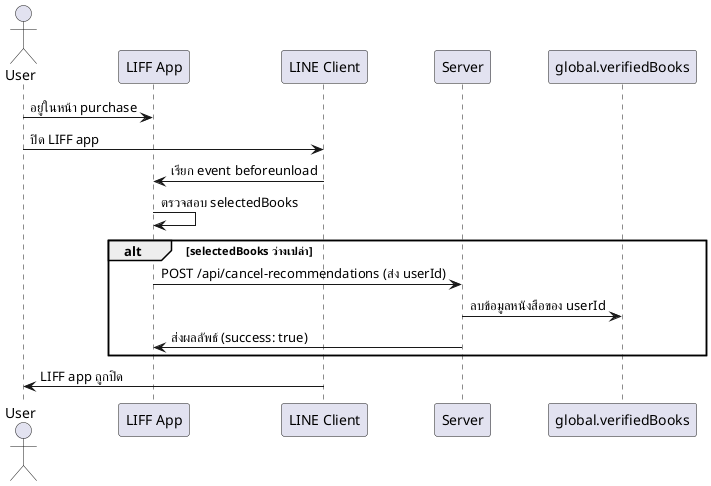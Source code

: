 @startuml
actor User
participant "LIFF App" as LIFF
participant "LINE Client" as LINE
participant "Server" as Server
participant "global.verifiedBooks" as Books

User -> LIFF: อยู่ในหน้า purchase
User -> LINE: ปิด LIFF app 
LINE -> LIFF: เรียก event beforeunload
LIFF -> LIFF: ตรวจสอบ selectedBooks
alt selectedBooks ว่างเปล่า
    LIFF -> Server: POST /api/cancel-recommendations (ส่ง userId)
    Server -> Books: ลบข้อมูลหนังสือของ userId
    Server -> LIFF: ส่งผลลัพธ์ (success: true)
end
LINE -> User: LIFF app ถูกปิด

@enduml